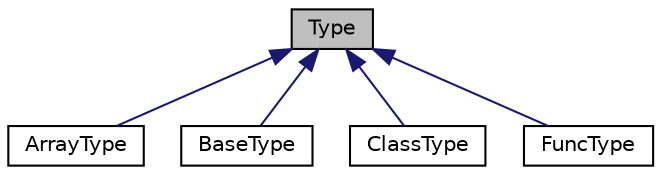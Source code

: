 digraph "Type"
{
 // LATEX_PDF_SIZE
  edge [fontname="Helvetica",fontsize="10",labelfontname="Helvetica",labelfontsize="10"];
  node [fontname="Helvetica",fontsize="10",shape=record];
  Node1 [label="Type",height=0.2,width=0.4,color="black", fillcolor="grey75", style="filled", fontcolor="black",tooltip=" "];
  Node1 -> Node2 [dir="back",color="midnightblue",fontsize="10",style="solid",fontname="Helvetica"];
  Node2 [label="ArrayType",height=0.2,width=0.4,color="black", fillcolor="white", style="filled",URL="$classArrayType.html",tooltip=" "];
  Node1 -> Node3 [dir="back",color="midnightblue",fontsize="10",style="solid",fontname="Helvetica"];
  Node3 [label="BaseType",height=0.2,width=0.4,color="black", fillcolor="white", style="filled",URL="$classBaseType.html",tooltip=" "];
  Node1 -> Node4 [dir="back",color="midnightblue",fontsize="10",style="solid",fontname="Helvetica"];
  Node4 [label="ClassType",height=0.2,width=0.4,color="black", fillcolor="white", style="filled",URL="$classClassType.html",tooltip=" "];
  Node1 -> Node5 [dir="back",color="midnightblue",fontsize="10",style="solid",fontname="Helvetica"];
  Node5 [label="FuncType",height=0.2,width=0.4,color="black", fillcolor="white", style="filled",URL="$classFuncType.html",tooltip=" "];
}
